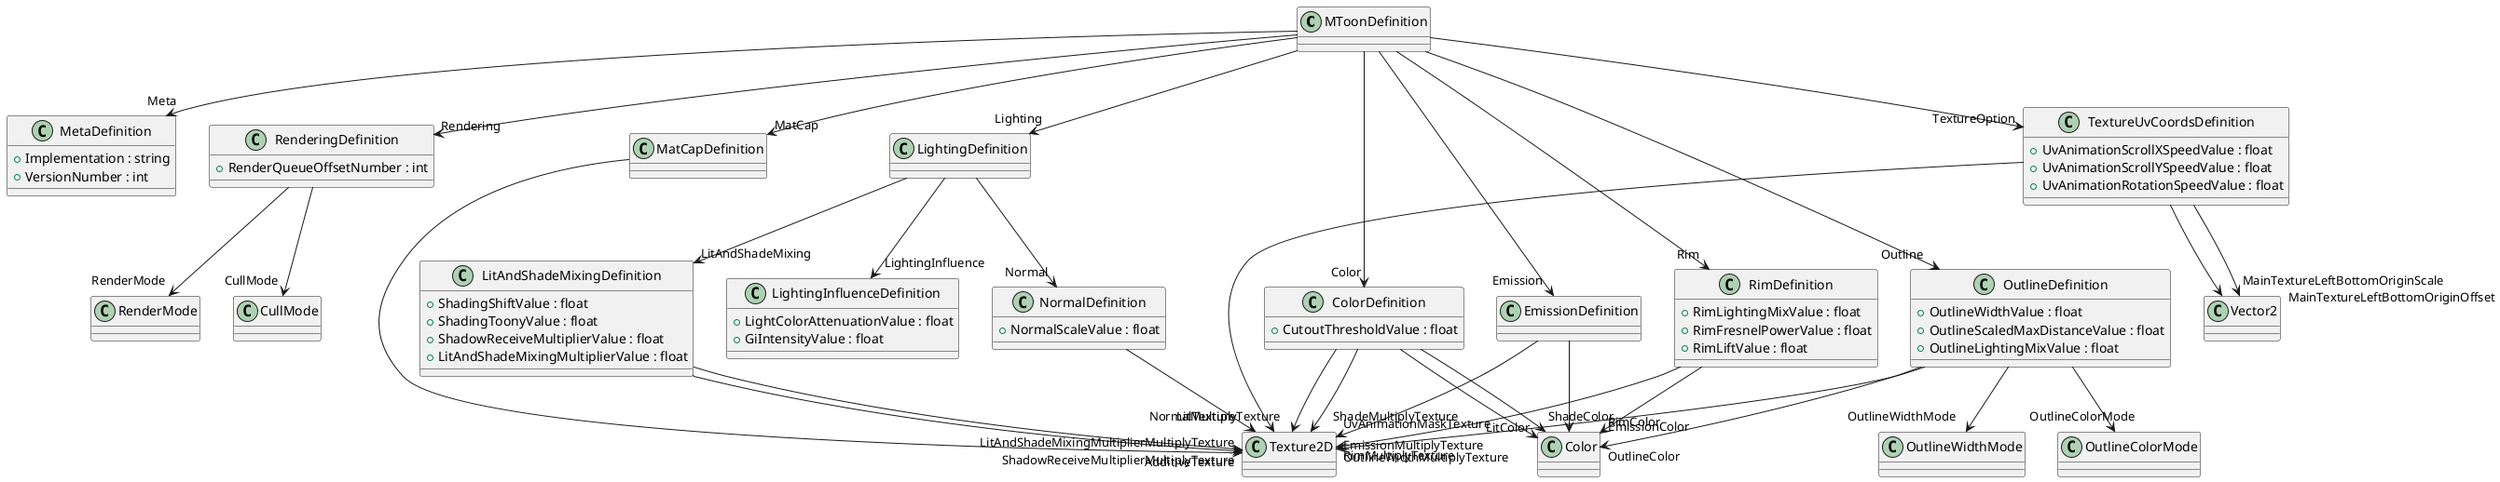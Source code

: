 @startuml
class MToonDefinition {
}
class MetaDefinition {
    + Implementation : string
    + VersionNumber : int
}
class RenderingDefinition {
    + RenderQueueOffsetNumber : int
}
class ColorDefinition {
    + CutoutThresholdValue : float
}
class LightingDefinition {
}
class LitAndShadeMixingDefinition {
    + ShadingShiftValue : float
    + ShadingToonyValue : float
    + ShadowReceiveMultiplierValue : float
    + LitAndShadeMixingMultiplierValue : float
}
class LightingInfluenceDefinition {
    + LightColorAttenuationValue : float
    + GiIntensityValue : float
}
class EmissionDefinition {
}
class MatCapDefinition {
}
class RimDefinition {
    + RimLightingMixValue : float
    + RimFresnelPowerValue : float
    + RimLiftValue : float
}
class NormalDefinition {
    + NormalScaleValue : float
}
class OutlineDefinition {
    + OutlineWidthValue : float
    + OutlineScaledMaxDistanceValue : float
    + OutlineLightingMixValue : float
}
class TextureUvCoordsDefinition {
    + UvAnimationScrollXSpeedValue : float
    + UvAnimationScrollYSpeedValue : float
    + UvAnimationRotationSpeedValue : float
}
MToonDefinition --> "Meta" MetaDefinition
MToonDefinition --> "Rendering" RenderingDefinition
MToonDefinition --> "Color" ColorDefinition
MToonDefinition --> "Lighting" LightingDefinition
MToonDefinition --> "Emission" EmissionDefinition
MToonDefinition --> "MatCap" MatCapDefinition
MToonDefinition --> "Rim" RimDefinition
MToonDefinition --> "Outline" OutlineDefinition
MToonDefinition --> "TextureOption" TextureUvCoordsDefinition
RenderingDefinition --> "RenderMode" RenderMode
RenderingDefinition --> "CullMode" CullMode
ColorDefinition --> "LitColor" Color
ColorDefinition --> "LitMultiplyTexture" Texture2D
ColorDefinition --> "ShadeColor" Color
ColorDefinition --> "ShadeMultiplyTexture" Texture2D
LightingDefinition --> "LitAndShadeMixing" LitAndShadeMixingDefinition
LightingDefinition --> "LightingInfluence" LightingInfluenceDefinition
LightingDefinition --> "Normal" NormalDefinition
LitAndShadeMixingDefinition --> "ShadowReceiveMultiplierMultiplyTexture" Texture2D
LitAndShadeMixingDefinition --> "LitAndShadeMixingMultiplierMultiplyTexture" Texture2D
EmissionDefinition --> "EmissionColor" Color
EmissionDefinition --> "EmissionMultiplyTexture" Texture2D
MatCapDefinition --> "AdditiveTexture" Texture2D
RimDefinition --> "RimColor" Color
RimDefinition --> "RimMultiplyTexture" Texture2D
NormalDefinition --> "NormalTexture" Texture2D
OutlineDefinition --> "OutlineWidthMode" OutlineWidthMode
OutlineDefinition --> "OutlineWidthMultiplyTexture" Texture2D
OutlineDefinition --> "OutlineColorMode" OutlineColorMode
OutlineDefinition --> "OutlineColor" Color
TextureUvCoordsDefinition --> "MainTextureLeftBottomOriginScale" Vector2
TextureUvCoordsDefinition --> "MainTextureLeftBottomOriginOffset" Vector2
TextureUvCoordsDefinition --> "UvAnimationMaskTexture" Texture2D
@enduml
